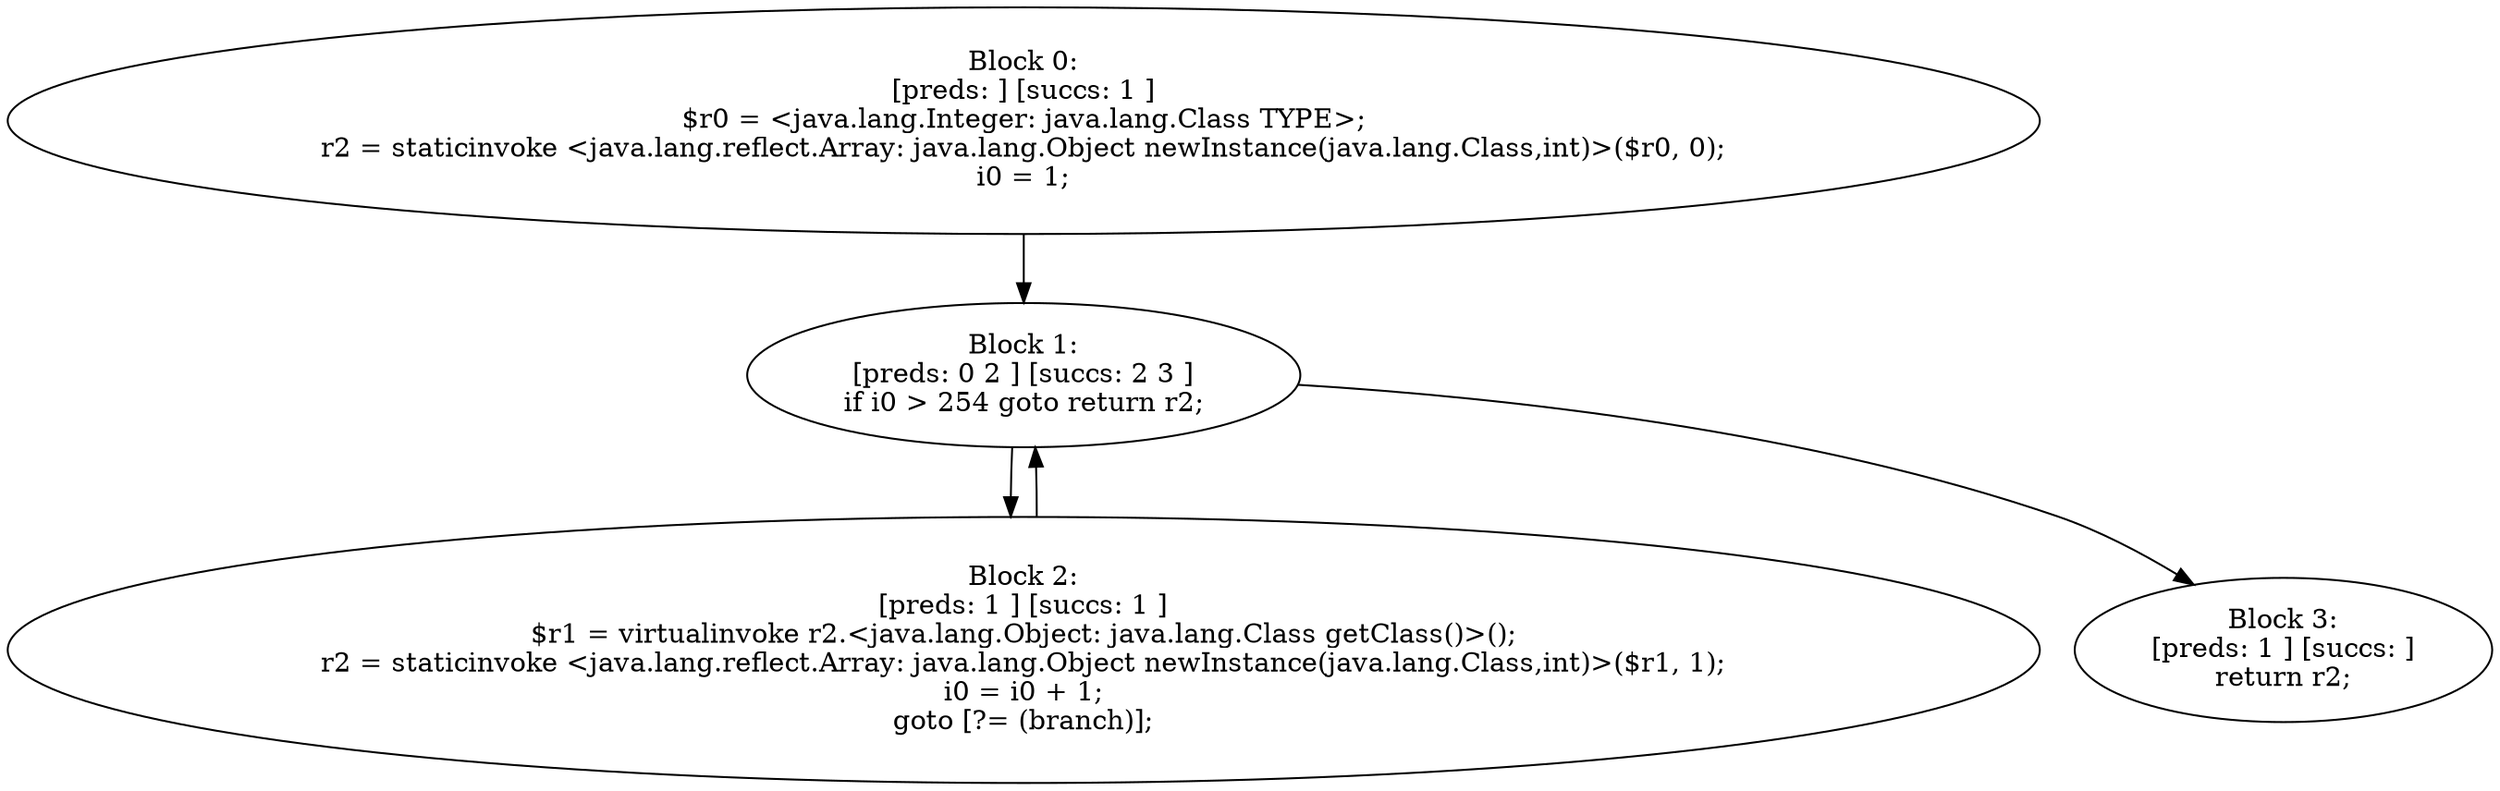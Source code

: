digraph "unitGraph" {
    "Block 0:
[preds: ] [succs: 1 ]
$r0 = <java.lang.Integer: java.lang.Class TYPE>;
r2 = staticinvoke <java.lang.reflect.Array: java.lang.Object newInstance(java.lang.Class,int)>($r0, 0);
i0 = 1;
"
    "Block 1:
[preds: 0 2 ] [succs: 2 3 ]
if i0 > 254 goto return r2;
"
    "Block 2:
[preds: 1 ] [succs: 1 ]
$r1 = virtualinvoke r2.<java.lang.Object: java.lang.Class getClass()>();
r2 = staticinvoke <java.lang.reflect.Array: java.lang.Object newInstance(java.lang.Class,int)>($r1, 1);
i0 = i0 + 1;
goto [?= (branch)];
"
    "Block 3:
[preds: 1 ] [succs: ]
return r2;
"
    "Block 0:
[preds: ] [succs: 1 ]
$r0 = <java.lang.Integer: java.lang.Class TYPE>;
r2 = staticinvoke <java.lang.reflect.Array: java.lang.Object newInstance(java.lang.Class,int)>($r0, 0);
i0 = 1;
"->"Block 1:
[preds: 0 2 ] [succs: 2 3 ]
if i0 > 254 goto return r2;
";
    "Block 1:
[preds: 0 2 ] [succs: 2 3 ]
if i0 > 254 goto return r2;
"->"Block 2:
[preds: 1 ] [succs: 1 ]
$r1 = virtualinvoke r2.<java.lang.Object: java.lang.Class getClass()>();
r2 = staticinvoke <java.lang.reflect.Array: java.lang.Object newInstance(java.lang.Class,int)>($r1, 1);
i0 = i0 + 1;
goto [?= (branch)];
";
    "Block 1:
[preds: 0 2 ] [succs: 2 3 ]
if i0 > 254 goto return r2;
"->"Block 3:
[preds: 1 ] [succs: ]
return r2;
";
    "Block 2:
[preds: 1 ] [succs: 1 ]
$r1 = virtualinvoke r2.<java.lang.Object: java.lang.Class getClass()>();
r2 = staticinvoke <java.lang.reflect.Array: java.lang.Object newInstance(java.lang.Class,int)>($r1, 1);
i0 = i0 + 1;
goto [?= (branch)];
"->"Block 1:
[preds: 0 2 ] [succs: 2 3 ]
if i0 > 254 goto return r2;
";
}
